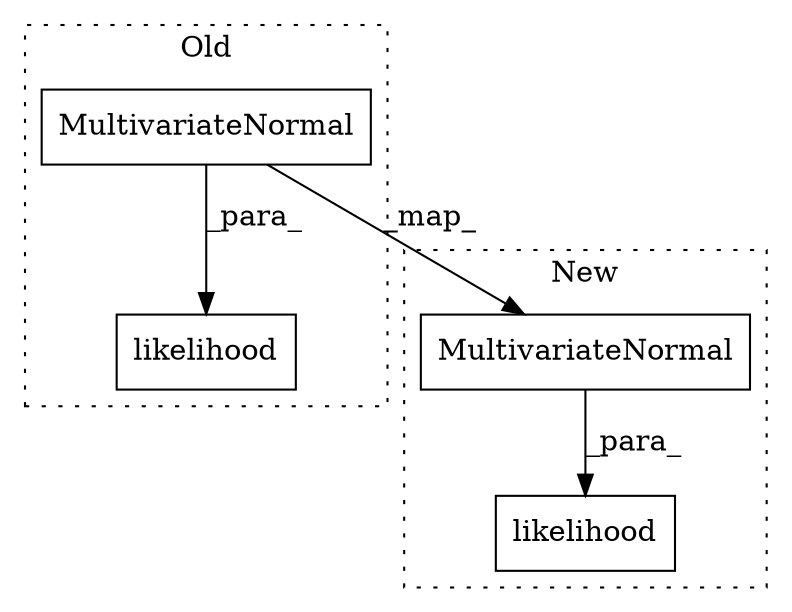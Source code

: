 digraph G {
subgraph cluster0 {
1 [label="MultivariateNormal" a="32" s="4158,4202" l="19,1" shape="box"];
4 [label="likelihood" a="32" s="4147,4210" l="11,1" shape="box"];
label = "Old";
style="dotted";
}
subgraph cluster1 {
2 [label="MultivariateNormal" a="32" s="4187,4231" l="19,1" shape="box"];
3 [label="likelihood" a="32" s="4402,4423" l="11,1" shape="box"];
label = "New";
style="dotted";
}
1 -> 2 [label="_map_"];
1 -> 4 [label="_para_"];
2 -> 3 [label="_para_"];
}